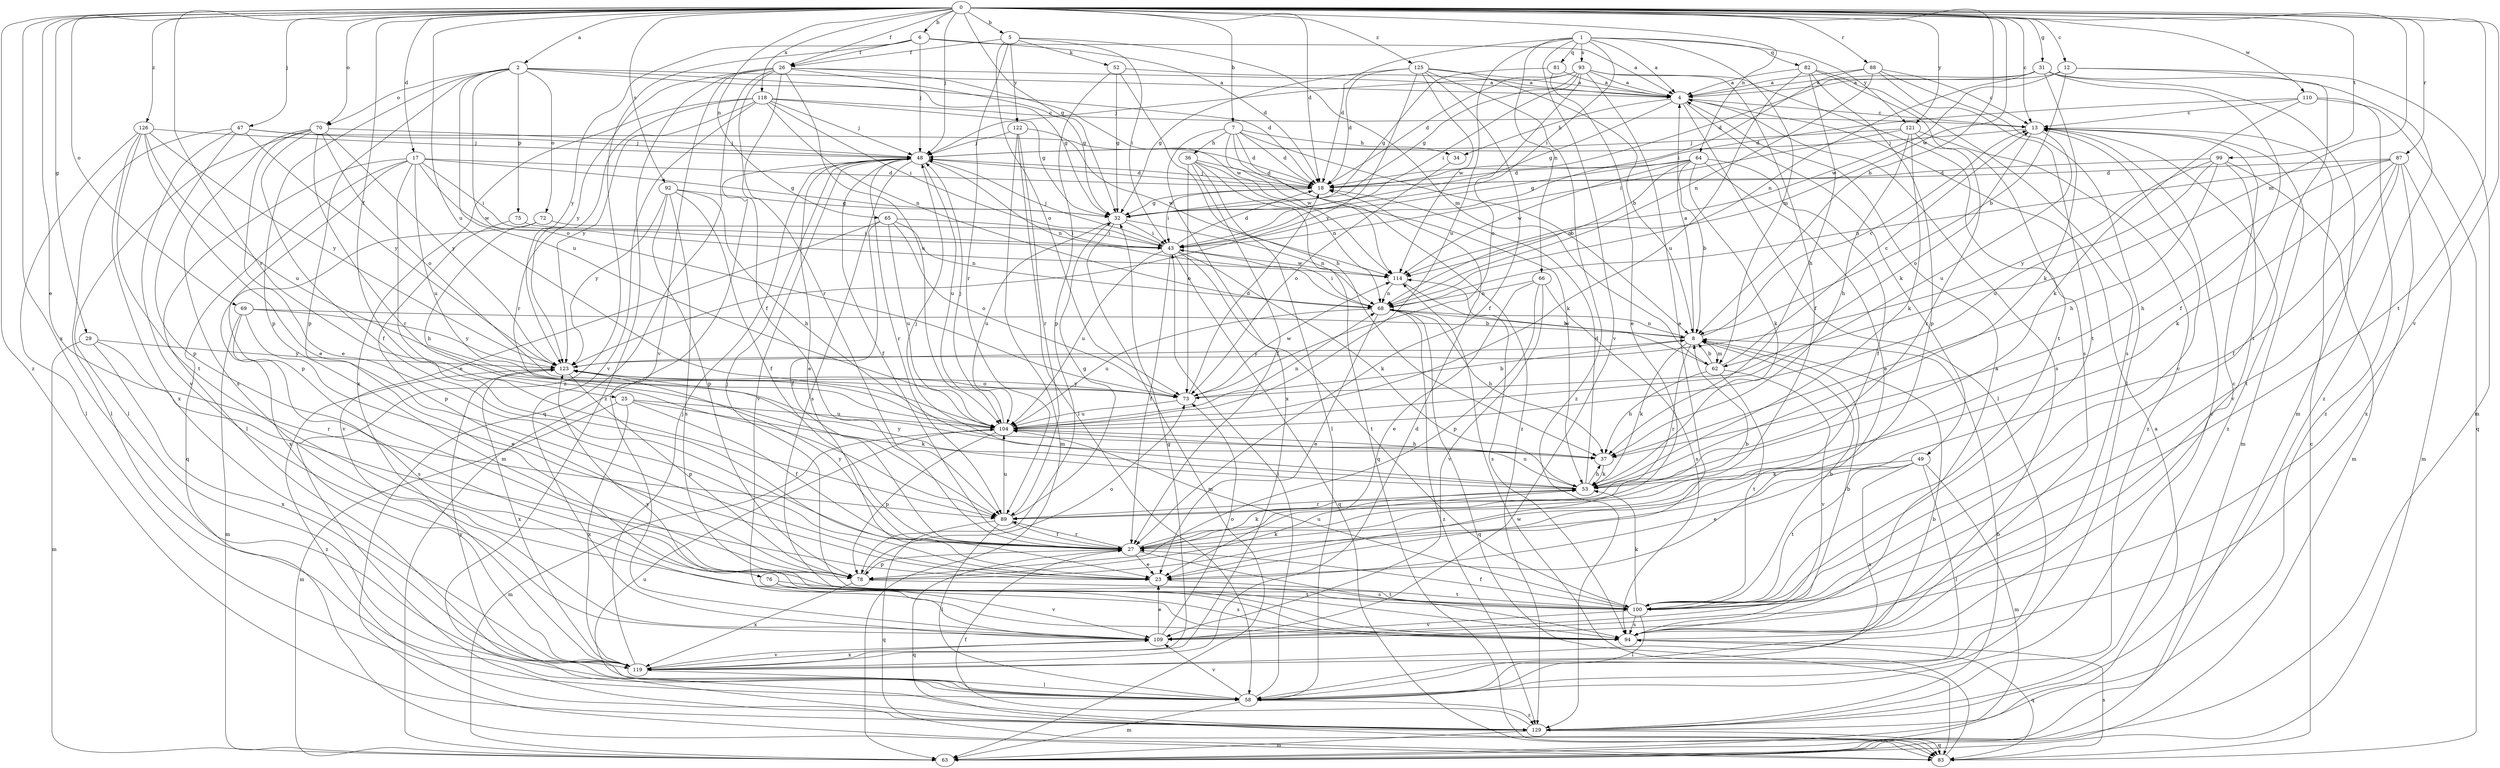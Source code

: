 strict digraph  {
0;
1;
2;
4;
5;
6;
7;
8;
12;
13;
17;
18;
23;
25;
26;
27;
29;
31;
32;
34;
36;
37;
43;
47;
48;
49;
52;
53;
58;
62;
63;
64;
65;
66;
68;
69;
70;
72;
73;
75;
76;
78;
81;
82;
83;
87;
88;
89;
92;
93;
94;
99;
100;
104;
109;
110;
114;
118;
119;
121;
122;
123;
125;
126;
129;
0 -> 2  [label=a];
0 -> 5  [label=b];
0 -> 6  [label=b];
0 -> 7  [label=b];
0 -> 8  [label=b];
0 -> 12  [label=c];
0 -> 13  [label=c];
0 -> 17  [label=d];
0 -> 18  [label=d];
0 -> 23  [label=e];
0 -> 25  [label=f];
0 -> 26  [label=f];
0 -> 29  [label=g];
0 -> 31  [label=g];
0 -> 32  [label=g];
0 -> 47  [label=j];
0 -> 48  [label=j];
0 -> 62  [label=m];
0 -> 64  [label=n];
0 -> 65  [label=n];
0 -> 69  [label=o];
0 -> 70  [label=o];
0 -> 87  [label=r];
0 -> 88  [label=r];
0 -> 89  [label=r];
0 -> 92  [label=s];
0 -> 99  [label=t];
0 -> 100  [label=t];
0 -> 104  [label=u];
0 -> 109  [label=v];
0 -> 110  [label=w];
0 -> 114  [label=w];
0 -> 118  [label=x];
0 -> 119  [label=x];
0 -> 121  [label=y];
0 -> 125  [label=z];
0 -> 126  [label=z];
0 -> 129  [label=z];
1 -> 4  [label=a];
1 -> 18  [label=d];
1 -> 43  [label=i];
1 -> 62  [label=m];
1 -> 66  [label=n];
1 -> 81  [label=q];
1 -> 82  [label=q];
1 -> 93  [label=s];
1 -> 104  [label=u];
1 -> 109  [label=v];
1 -> 121  [label=y];
2 -> 4  [label=a];
2 -> 18  [label=d];
2 -> 32  [label=g];
2 -> 70  [label=o];
2 -> 72  [label=o];
2 -> 73  [label=o];
2 -> 75  [label=p];
2 -> 76  [label=p];
2 -> 78  [label=p];
2 -> 104  [label=u];
4 -> 13  [label=c];
4 -> 32  [label=g];
4 -> 34  [label=h];
4 -> 49  [label=k];
4 -> 58  [label=l];
4 -> 94  [label=s];
5 -> 26  [label=f];
5 -> 43  [label=i];
5 -> 52  [label=k];
5 -> 62  [label=m];
5 -> 73  [label=o];
5 -> 89  [label=r];
5 -> 122  [label=y];
6 -> 4  [label=a];
6 -> 18  [label=d];
6 -> 26  [label=f];
6 -> 48  [label=j];
6 -> 123  [label=y];
6 -> 129  [label=z];
7 -> 8  [label=b];
7 -> 18  [label=d];
7 -> 34  [label=h];
7 -> 36  [label=h];
7 -> 53  [label=k];
7 -> 114  [label=w];
7 -> 119  [label=x];
7 -> 129  [label=z];
8 -> 4  [label=a];
8 -> 13  [label=c];
8 -> 53  [label=k];
8 -> 62  [label=m];
8 -> 68  [label=n];
8 -> 89  [label=r];
8 -> 123  [label=y];
12 -> 4  [label=a];
12 -> 8  [label=b];
12 -> 63  [label=m];
12 -> 100  [label=t];
12 -> 114  [label=w];
13 -> 48  [label=j];
13 -> 63  [label=m];
13 -> 73  [label=o];
13 -> 104  [label=u];
13 -> 129  [label=z];
17 -> 18  [label=d];
17 -> 23  [label=e];
17 -> 32  [label=g];
17 -> 43  [label=i];
17 -> 58  [label=l];
17 -> 78  [label=p];
17 -> 83  [label=q];
17 -> 104  [label=u];
17 -> 114  [label=w];
18 -> 32  [label=g];
18 -> 43  [label=i];
18 -> 48  [label=j];
23 -> 100  [label=t];
25 -> 27  [label=f];
25 -> 53  [label=k];
25 -> 63  [label=m];
25 -> 104  [label=u];
25 -> 119  [label=x];
26 -> 4  [label=a];
26 -> 27  [label=f];
26 -> 32  [label=g];
26 -> 83  [label=q];
26 -> 89  [label=r];
26 -> 104  [label=u];
26 -> 109  [label=v];
26 -> 114  [label=w];
26 -> 123  [label=y];
26 -> 129  [label=z];
27 -> 8  [label=b];
27 -> 23  [label=e];
27 -> 53  [label=k];
27 -> 78  [label=p];
27 -> 83  [label=q];
27 -> 89  [label=r];
27 -> 94  [label=s];
27 -> 123  [label=y];
29 -> 63  [label=m];
29 -> 89  [label=r];
29 -> 119  [label=x];
29 -> 123  [label=y];
31 -> 4  [label=a];
31 -> 18  [label=d];
31 -> 27  [label=f];
31 -> 53  [label=k];
31 -> 63  [label=m];
31 -> 68  [label=n];
31 -> 129  [label=z];
32 -> 43  [label=i];
32 -> 63  [label=m];
32 -> 68  [label=n];
32 -> 104  [label=u];
34 -> 73  [label=o];
36 -> 18  [label=d];
36 -> 27  [label=f];
36 -> 58  [label=l];
36 -> 68  [label=n];
36 -> 73  [label=o];
36 -> 83  [label=q];
37 -> 53  [label=k];
43 -> 18  [label=d];
43 -> 27  [label=f];
43 -> 48  [label=j];
43 -> 53  [label=k];
43 -> 83  [label=q];
43 -> 100  [label=t];
43 -> 104  [label=u];
43 -> 114  [label=w];
47 -> 18  [label=d];
47 -> 48  [label=j];
47 -> 58  [label=l];
47 -> 78  [label=p];
47 -> 109  [label=v];
47 -> 123  [label=y];
48 -> 18  [label=d];
48 -> 23  [label=e];
48 -> 27  [label=f];
48 -> 63  [label=m];
48 -> 68  [label=n];
48 -> 89  [label=r];
48 -> 94  [label=s];
48 -> 104  [label=u];
48 -> 109  [label=v];
49 -> 23  [label=e];
49 -> 53  [label=k];
49 -> 58  [label=l];
49 -> 63  [label=m];
49 -> 100  [label=t];
49 -> 119  [label=x];
52 -> 4  [label=a];
52 -> 32  [label=g];
52 -> 37  [label=h];
52 -> 78  [label=p];
53 -> 18  [label=d];
53 -> 37  [label=h];
53 -> 48  [label=j];
53 -> 89  [label=r];
53 -> 104  [label=u];
53 -> 123  [label=y];
58 -> 8  [label=b];
58 -> 13  [label=c];
58 -> 43  [label=i];
58 -> 63  [label=m];
58 -> 109  [label=v];
58 -> 123  [label=y];
58 -> 129  [label=z];
62 -> 8  [label=b];
62 -> 13  [label=c];
62 -> 37  [label=h];
62 -> 100  [label=t];
62 -> 109  [label=v];
62 -> 114  [label=w];
63 -> 4  [label=a];
64 -> 8  [label=b];
64 -> 18  [label=d];
64 -> 23  [label=e];
64 -> 27  [label=f];
64 -> 32  [label=g];
64 -> 53  [label=k];
64 -> 68  [label=n];
64 -> 114  [label=w];
65 -> 27  [label=f];
65 -> 43  [label=i];
65 -> 68  [label=n];
65 -> 73  [label=o];
65 -> 104  [label=u];
65 -> 109  [label=v];
66 -> 23  [label=e];
66 -> 68  [label=n];
66 -> 78  [label=p];
66 -> 94  [label=s];
66 -> 109  [label=v];
68 -> 8  [label=b];
68 -> 23  [label=e];
68 -> 37  [label=h];
68 -> 43  [label=i];
68 -> 83  [label=q];
68 -> 104  [label=u];
68 -> 129  [label=z];
69 -> 8  [label=b];
69 -> 23  [label=e];
69 -> 63  [label=m];
69 -> 94  [label=s];
69 -> 123  [label=y];
70 -> 23  [label=e];
70 -> 27  [label=f];
70 -> 48  [label=j];
70 -> 58  [label=l];
70 -> 73  [label=o];
70 -> 89  [label=r];
70 -> 94  [label=s];
70 -> 123  [label=y];
72 -> 37  [label=h];
72 -> 43  [label=i];
72 -> 119  [label=x];
73 -> 8  [label=b];
73 -> 18  [label=d];
73 -> 104  [label=u];
73 -> 114  [label=w];
73 -> 123  [label=y];
75 -> 43  [label=i];
75 -> 78  [label=p];
76 -> 94  [label=s];
76 -> 100  [label=t];
76 -> 109  [label=v];
78 -> 53  [label=k];
78 -> 73  [label=o];
78 -> 100  [label=t];
78 -> 119  [label=x];
81 -> 4  [label=a];
81 -> 23  [label=e];
81 -> 32  [label=g];
82 -> 4  [label=a];
82 -> 37  [label=h];
82 -> 78  [label=p];
82 -> 94  [label=s];
82 -> 100  [label=t];
82 -> 104  [label=u];
83 -> 13  [label=c];
83 -> 94  [label=s];
83 -> 114  [label=w];
87 -> 18  [label=d];
87 -> 27  [label=f];
87 -> 37  [label=h];
87 -> 53  [label=k];
87 -> 63  [label=m];
87 -> 68  [label=n];
87 -> 100  [label=t];
87 -> 119  [label=x];
88 -> 4  [label=a];
88 -> 13  [label=c];
88 -> 43  [label=i];
88 -> 58  [label=l];
88 -> 68  [label=n];
88 -> 100  [label=t];
89 -> 27  [label=f];
89 -> 32  [label=g];
89 -> 58  [label=l];
89 -> 83  [label=q];
89 -> 104  [label=u];
92 -> 27  [label=f];
92 -> 32  [label=g];
92 -> 37  [label=h];
92 -> 78  [label=p];
92 -> 94  [label=s];
92 -> 123  [label=y];
93 -> 4  [label=a];
93 -> 18  [label=d];
93 -> 23  [label=e];
93 -> 27  [label=f];
93 -> 32  [label=g];
93 -> 43  [label=i];
93 -> 48  [label=j];
93 -> 73  [label=o];
93 -> 94  [label=s];
94 -> 4  [label=a];
94 -> 8  [label=b];
94 -> 13  [label=c];
94 -> 83  [label=q];
94 -> 123  [label=y];
99 -> 18  [label=d];
99 -> 37  [label=h];
99 -> 63  [label=m];
99 -> 104  [label=u];
99 -> 109  [label=v];
99 -> 123  [label=y];
100 -> 8  [label=b];
100 -> 13  [label=c];
100 -> 27  [label=f];
100 -> 48  [label=j];
100 -> 53  [label=k];
100 -> 58  [label=l];
100 -> 94  [label=s];
100 -> 104  [label=u];
100 -> 109  [label=v];
104 -> 37  [label=h];
104 -> 48  [label=j];
104 -> 63  [label=m];
104 -> 68  [label=n];
104 -> 78  [label=p];
109 -> 23  [label=e];
109 -> 73  [label=o];
109 -> 119  [label=x];
110 -> 13  [label=c];
110 -> 18  [label=d];
110 -> 53  [label=k];
110 -> 83  [label=q];
110 -> 129  [label=z];
114 -> 68  [label=n];
114 -> 94  [label=s];
118 -> 13  [label=c];
118 -> 32  [label=g];
118 -> 43  [label=i];
118 -> 48  [label=j];
118 -> 68  [label=n];
118 -> 89  [label=r];
118 -> 109  [label=v];
118 -> 119  [label=x];
118 -> 123  [label=y];
119 -> 18  [label=d];
119 -> 32  [label=g];
119 -> 48  [label=j];
119 -> 58  [label=l];
119 -> 109  [label=v];
121 -> 37  [label=h];
121 -> 43  [label=i];
121 -> 48  [label=j];
121 -> 53  [label=k];
121 -> 89  [label=r];
121 -> 129  [label=z];
122 -> 48  [label=j];
122 -> 58  [label=l];
122 -> 63  [label=m];
122 -> 89  [label=r];
122 -> 114  [label=w];
123 -> 73  [label=o];
123 -> 78  [label=p];
123 -> 119  [label=x];
123 -> 129  [label=z];
125 -> 4  [label=a];
125 -> 8  [label=b];
125 -> 18  [label=d];
125 -> 27  [label=f];
125 -> 32  [label=g];
125 -> 114  [label=w];
125 -> 123  [label=y];
125 -> 129  [label=z];
126 -> 23  [label=e];
126 -> 48  [label=j];
126 -> 58  [label=l];
126 -> 100  [label=t];
126 -> 104  [label=u];
126 -> 119  [label=x];
126 -> 123  [label=y];
129 -> 8  [label=b];
129 -> 27  [label=f];
129 -> 63  [label=m];
129 -> 83  [label=q];
129 -> 104  [label=u];
}
